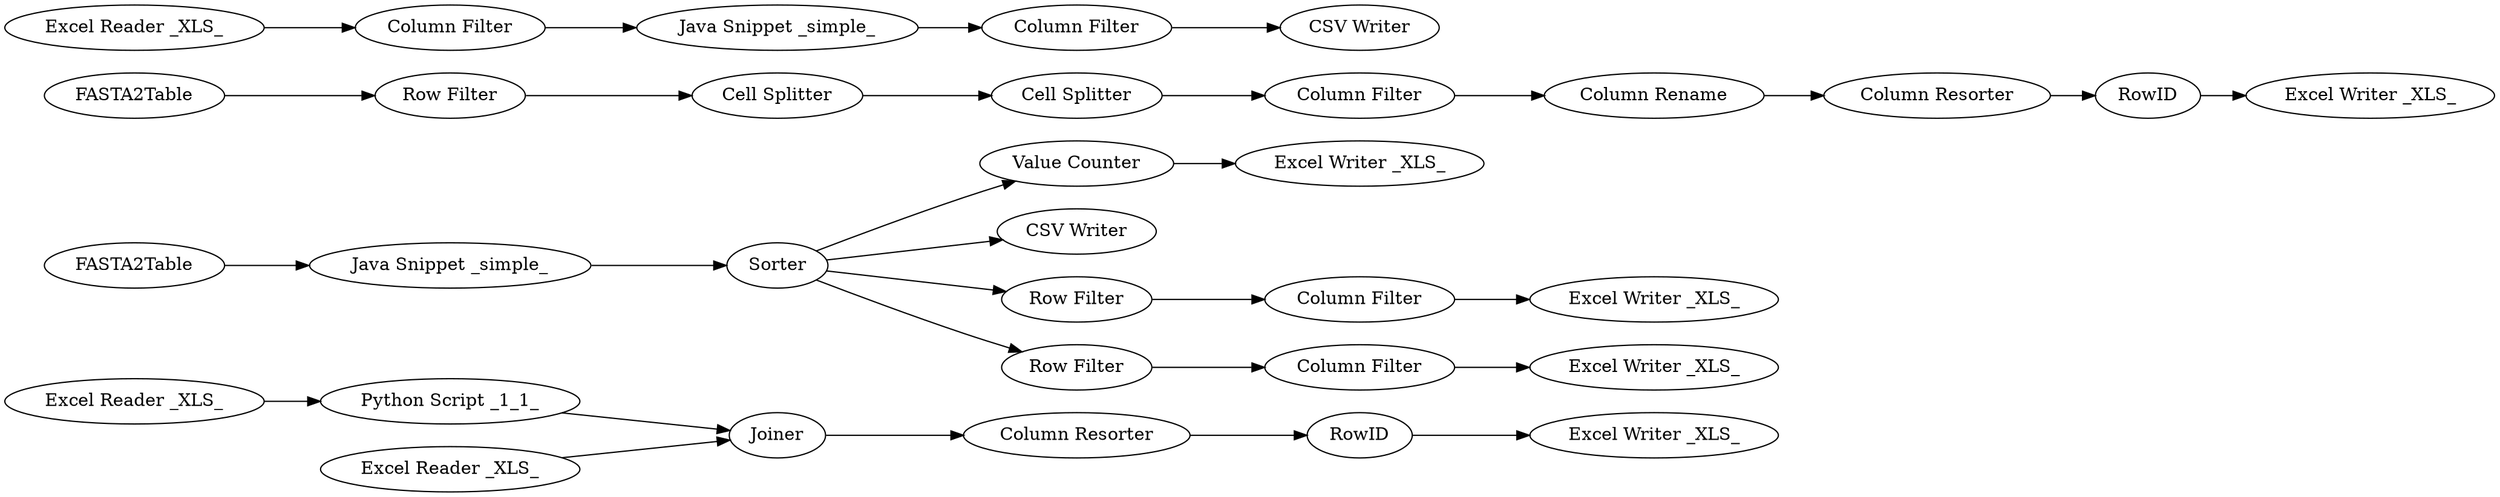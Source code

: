 digraph {
	"-4010495895733139337_281" [label="Excel Writer _XLS_"]
	"-4010495895733139337_15" [label="Excel Writer _XLS_"]
	"-4010495895733139337_206" [label=FASTA2Table]
	"-4010495895733139337_276" [label="Python Script _1_1_"]
	"-4010495895733139337_249" [label=RowID]
	"-4010495895733139337_270" [label="Column Resorter"]
	"-4010495895733139337_272" [label="Excel Reader _XLS_"]
	"-4010495895733139337_267" [label="Cell Splitter"]
	"-4010495895733139337_9" [label="Value Counter"]
	"-4010495895733139337_1" [label="Excel Reader _XLS_"]
	"-4010495895733139337_13" [label="Column Filter"]
	"-4010495895733139337_10" [label="CSV Writer"]
	"-4010495895733139337_18" [label="Row Filter"]
	"-4010495895733139337_277" [label=Joiner]
	"-4010495895733139337_269" [label="Column Rename"]
	"-4010495895733139337_265" [label="Excel Writer _XLS_"]
	"-4010495895733139337_268" [label="Column Filter"]
	"-4010495895733139337_279" [label="Cell Splitter"]
	"-4010495895733139337_280" [label="Column Resorter"]
	"-4010495895733139337_17" [label="Excel Writer _XLS_"]
	"-4010495895733139337_282" [label=RowID]
	"-4010495895733139337_7" [label="Java Snippet _simple_"]
	"-4010495895733139337_4" [label="Column Filter"]
	"-4010495895733139337_5" [label="CSV Writer"]
	"-4010495895733139337_271" [label="Excel Reader _XLS_"]
	"-4010495895733139337_16" [label="Excel Writer _XLS_"]
	"-4010495895733139337_3" [label="Java Snippet _simple_"]
	"-4010495895733139337_12" [label="Row Filter"]
	"-4010495895733139337_14" [label="Column Filter"]
	"-4010495895733139337_6" [label=FASTA2Table]
	"-4010495895733139337_8" [label=Sorter]
	"-4010495895733139337_11" [label="Row Filter"]
	"-4010495895733139337_2" [label="Column Filter"]
	"-4010495895733139337_6" -> "-4010495895733139337_7"
	"-4010495895733139337_18" -> "-4010495895733139337_267"
	"-4010495895733139337_9" -> "-4010495895733139337_17"
	"-4010495895733139337_14" -> "-4010495895733139337_16"
	"-4010495895733139337_271" -> "-4010495895733139337_276"
	"-4010495895733139337_7" -> "-4010495895733139337_8"
	"-4010495895733139337_8" -> "-4010495895733139337_12"
	"-4010495895733139337_13" -> "-4010495895733139337_15"
	"-4010495895733139337_279" -> "-4010495895733139337_268"
	"-4010495895733139337_4" -> "-4010495895733139337_5"
	"-4010495895733139337_8" -> "-4010495895733139337_11"
	"-4010495895733139337_272" -> "-4010495895733139337_277"
	"-4010495895733139337_1" -> "-4010495895733139337_2"
	"-4010495895733139337_8" -> "-4010495895733139337_10"
	"-4010495895733139337_268" -> "-4010495895733139337_269"
	"-4010495895733139337_282" -> "-4010495895733139337_281"
	"-4010495895733139337_280" -> "-4010495895733139337_282"
	"-4010495895733139337_270" -> "-4010495895733139337_249"
	"-4010495895733139337_276" -> "-4010495895733139337_277"
	"-4010495895733139337_206" -> "-4010495895733139337_18"
	"-4010495895733139337_3" -> "-4010495895733139337_4"
	"-4010495895733139337_11" -> "-4010495895733139337_13"
	"-4010495895733139337_277" -> "-4010495895733139337_280"
	"-4010495895733139337_249" -> "-4010495895733139337_265"
	"-4010495895733139337_267" -> "-4010495895733139337_279"
	"-4010495895733139337_8" -> "-4010495895733139337_9"
	"-4010495895733139337_12" -> "-4010495895733139337_14"
	"-4010495895733139337_269" -> "-4010495895733139337_270"
	"-4010495895733139337_2" -> "-4010495895733139337_3"
	rankdir=LR
}
